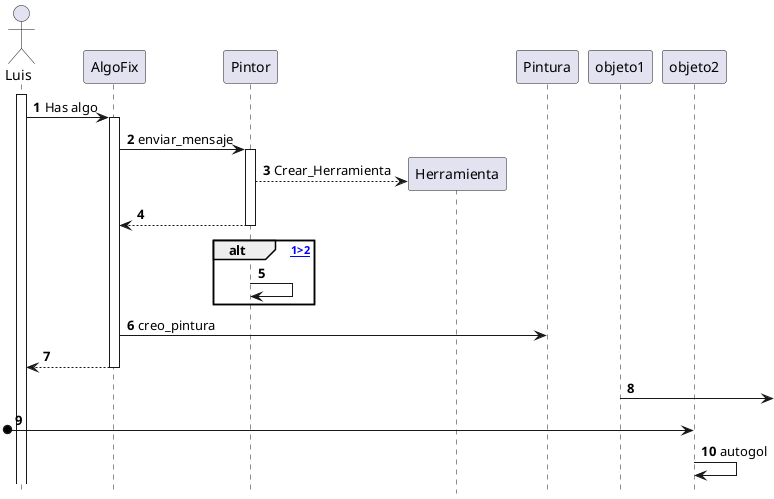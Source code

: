 @startuml DiagramaSecuencial01
    hide footbox
    skinparam classAttributeIconSize 0
    autonumber


    actor Luis
    activate Luis
    Luis -> AlgoFix: Has algo

    activate AlgoFix
    AlgoFix -> Pintor : enviar_mensaje

    activate Pintor
    'Crea el objeto Herramienta
    create Herramienta 
    Pintor --> Herramienta : Crear_Herramienta
    return

    alt [1>2]
        Pintor -> Pintor
    end

    AlgoFix -> Pintura : creo_pintura
    return

    objeto1 ->]
    ' Mensaje perdido

    [o-> objeto2
    ' Mensaje encontrado


 '   note right: First messege

    objeto2 -> objeto2 : autogol

    
@enduml